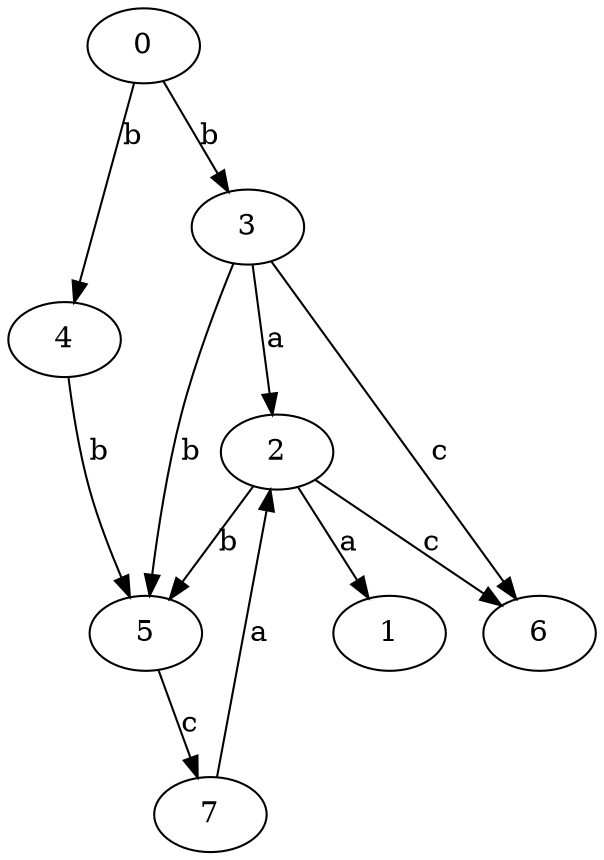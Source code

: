 strict digraph  {
1;
2;
3;
0;
4;
5;
6;
7;
2 -> 1  [label=a];
2 -> 5  [label=b];
2 -> 6  [label=c];
3 -> 2  [label=a];
3 -> 5  [label=b];
3 -> 6  [label=c];
0 -> 3  [label=b];
0 -> 4  [label=b];
4 -> 5  [label=b];
5 -> 7  [label=c];
7 -> 2  [label=a];
}
